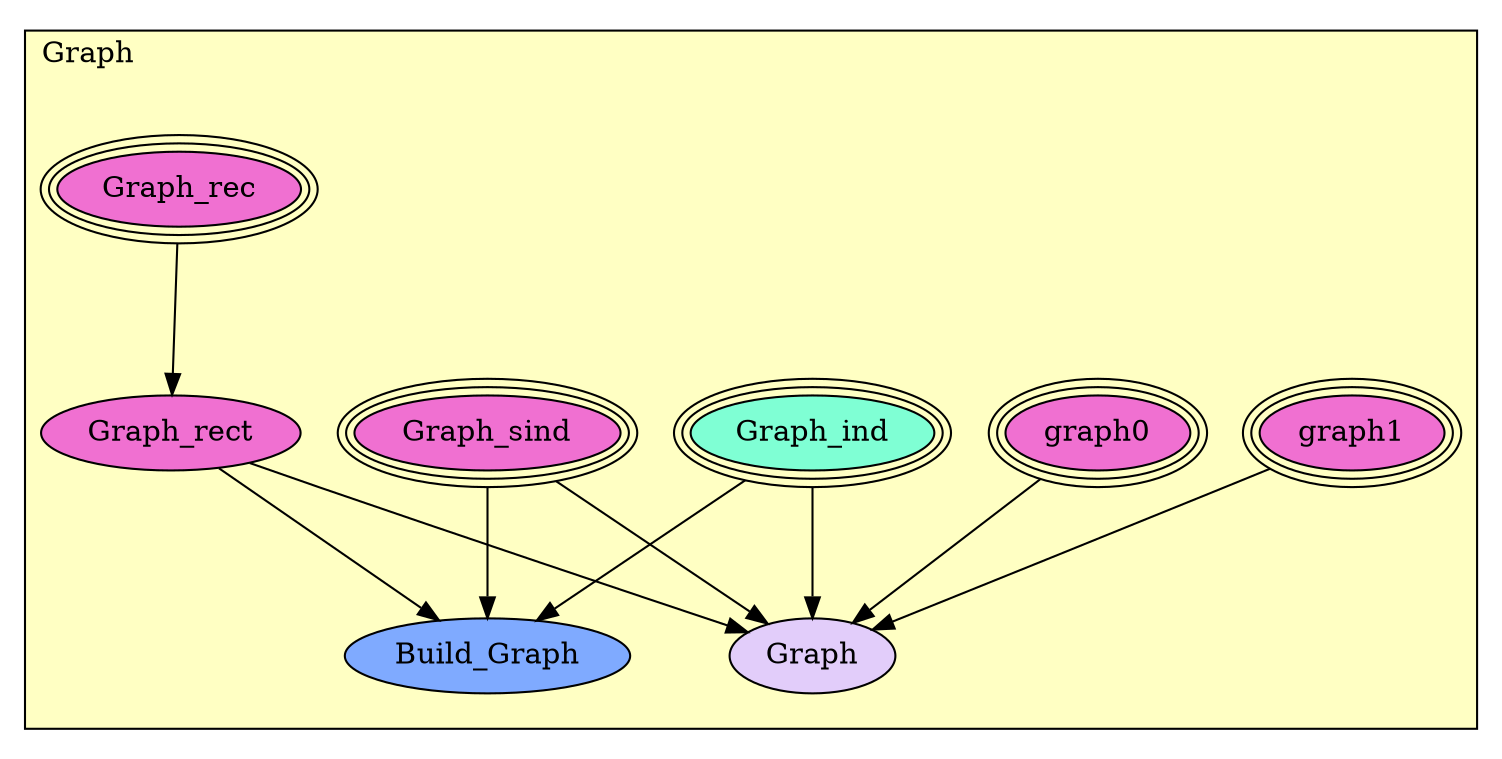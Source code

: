 digraph HoTT_Diagrams_Graph {
  graph [ratio=0.5]
  node [style=filled]
Graph_graph1 [label="graph1", URL=<Graph.html#graph1>, peripheries=3, fillcolor="#F070D1"] ;
Graph_graph0 [label="graph0", URL=<Graph.html#graph0>, peripheries=3, fillcolor="#F070D1"] ;
Graph_Graph_sind [label="Graph_sind", URL=<Graph.html#Graph_sind>, peripheries=3, fillcolor="#F070D1"] ;
Graph_Graph_rec [label="Graph_rec", URL=<Graph.html#Graph_rec>, peripheries=3, fillcolor="#F070D1"] ;
Graph_Graph_ind [label="Graph_ind", URL=<Graph.html#Graph_ind>, peripheries=3, fillcolor="#7FFFD4"] ;
Graph_Graph_rect [label="Graph_rect", URL=<Graph.html#Graph_rect>, fillcolor="#F070D1"] ;
Graph_Build_Graph [label="Build_Graph", URL=<Graph.html#Build_Graph>, fillcolor="#7FAAFF"] ;
Graph_Graph [label="Graph", URL=<Graph.html#Graph>, fillcolor="#E2CDFA"] ;
  Graph_graph1 -> Graph_Graph [] ;
  Graph_graph0 -> Graph_Graph [] ;
  Graph_Graph_sind -> Graph_Build_Graph [] ;
  Graph_Graph_sind -> Graph_Graph [] ;
  Graph_Graph_rec -> Graph_Graph_rect [] ;
  Graph_Graph_ind -> Graph_Build_Graph [] ;
  Graph_Graph_ind -> Graph_Graph [] ;
  Graph_Graph_rect -> Graph_Build_Graph [] ;
  Graph_Graph_rect -> Graph_Graph [] ;
subgraph cluster_Graph { label="Graph"; fillcolor="#FFFFC3"; labeljust=l; style=filled 
Graph_Graph; Graph_Build_Graph; Graph_Graph_rect; Graph_Graph_ind; Graph_Graph_rec; Graph_Graph_sind; Graph_graph0; Graph_graph1; };
} /* END */
